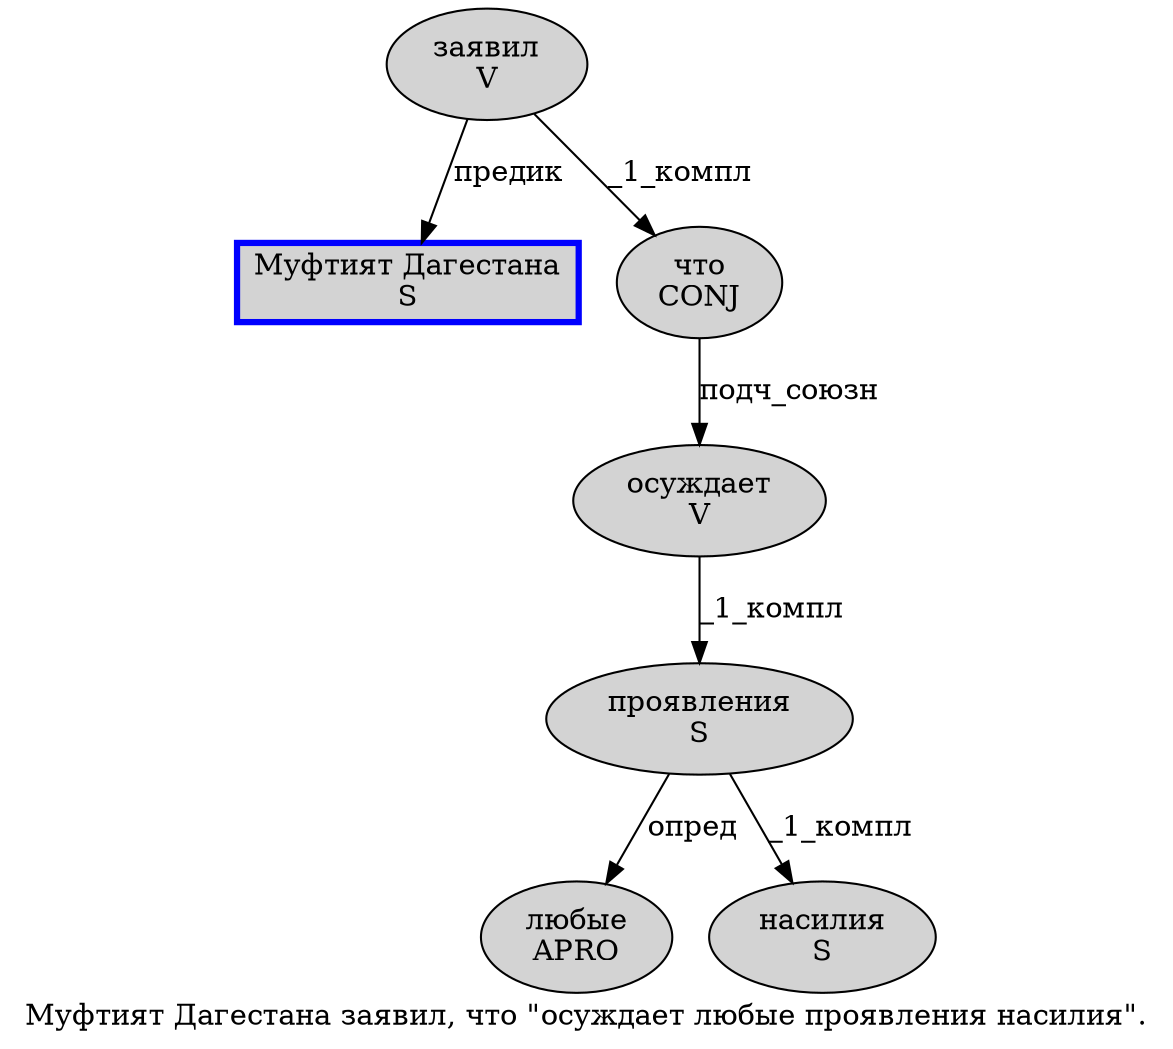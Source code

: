 digraph SENTENCE_1245 {
	graph [label="Муфтият Дагестана заявил, что \"осуждает любые проявления насилия\"."]
	node [style=filled]
		0 [label="Муфтият Дагестана
S" color=blue fillcolor=lightgray penwidth=3 shape=box]
		1 [label="заявил
V" color="" fillcolor=lightgray penwidth=1 shape=ellipse]
		3 [label="что
CONJ" color="" fillcolor=lightgray penwidth=1 shape=ellipse]
		5 [label="осуждает
V" color="" fillcolor=lightgray penwidth=1 shape=ellipse]
		6 [label="любые
APRO" color="" fillcolor=lightgray penwidth=1 shape=ellipse]
		7 [label="проявления
S" color="" fillcolor=lightgray penwidth=1 shape=ellipse]
		8 [label="насилия
S" color="" fillcolor=lightgray penwidth=1 shape=ellipse]
			5 -> 7 [label="_1_компл"]
			7 -> 6 [label="опред"]
			7 -> 8 [label="_1_компл"]
			1 -> 0 [label="предик"]
			1 -> 3 [label="_1_компл"]
			3 -> 5 [label="подч_союзн"]
}
